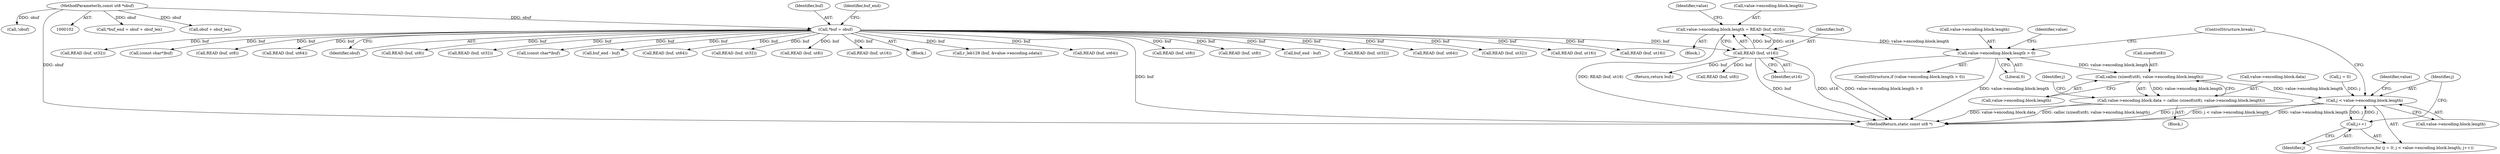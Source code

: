 digraph "0_radare2_2ca9ab45891b6ae8e32b6c28c81eebca059cbe5d_0@API" {
"1000279" [label="(Call,calloc (sizeof(ut8), value->encoding.block.length))"];
"1000261" [label="(Call,value->encoding.block.length > 0)"];
"1000249" [label="(Call,value->encoding.block.length = READ (buf, ut16))"];
"1000257" [label="(Call,READ (buf, ut16))"];
"1000112" [label="(Call,*buf = obuf)"];
"1000103" [label="(MethodParameterIn,const ut8 *obuf)"];
"1000271" [label="(Call,value->encoding.block.data = calloc (sizeof(ut8), value->encoding.block.length))"];
"1000293" [label="(Call,j < value->encoding.block.length)"];
"1000302" [label="(Call,j++)"];
"1000271" [label="(Call,value->encoding.block.data = calloc (sizeof(ut8), value->encoding.block.length))"];
"1000260" [label="(ControlStructure,if (value->encoding.block.length > 0))"];
"1000112" [label="(Call,*buf = obuf)"];
"1000275" [label="(Identifier,value)"];
"1000328" [label="(Call,READ (buf, ut32))"];
"1000445" [label="(Call,(const char*)buf)"];
"1000749" [label="(Call,READ (buf, ut8))"];
"1000782" [label="(Call,READ (buf, ut64))"];
"1000269" [label="(Literal,0)"];
"1000280" [label="(Call,sizeof(ut8))"];
"1000310" [label="(Identifier,value)"];
"1000113" [label="(Identifier,buf)"];
"1000116" [label="(Call,*buf_end = obuf + obuf_len)"];
"1000290" [label="(Call,j = 0)"];
"1000114" [label="(Identifier,obuf)"];
"1000200" [label="(Call,READ (buf, ut8))"];
"1000222" [label="(Call,READ (buf, ut32))"];
"1000318" [label="(ControlStructure,break;)"];
"1000437" [label="(Call,(const char*)buf)"];
"1000293" [label="(Call,j < value->encoding.block.length)"];
"1000702" [label="(Call,buf_end - buf)"];
"1000118" [label="(Call,obuf + obuf_len)"];
"1000233" [label="(Call,READ (buf, ut64))"];
"1000270" [label="(Block,)"];
"1000303" [label="(Identifier,j)"];
"1000632" [label="(Call,READ (buf, ut32))"];
"1000793" [label="(Call,READ (buf, ut8))"];
"1000398" [label="(Call,READ (buf, ut16))"];
"1000249" [label="(Call,value->encoding.block.length = READ (buf, ut16))"];
"1000262" [label="(Call,value->encoding.block.length)"];
"1000279" [label="(Call,calloc (sizeof(ut8), value->encoding.block.length))"];
"1000133" [label="(Call,!obuf)"];
"1000294" [label="(Identifier,j)"];
"1000186" [label="(Block,)"];
"1000103" [label="(MethodParameterIn,const ut8 *obuf)"];
"1000315" [label="(Call,READ (buf, ut8))"];
"1000110" [label="(Block,)"];
"1000614" [label="(Call,r_leb128 (buf, &value->encoding.sdata))"];
"1000738" [label="(Call,READ (buf, ut64))"];
"1000814" [label="(MethodReturn,static const ut8 *)"];
"1000261" [label="(Call,value->encoding.block.length > 0)"];
"1000607" [label="(Call,READ (buf, ut8))"];
"1000289" [label="(ControlStructure,for (j = 0; j < value->encoding.block.length; j++))"];
"1000538" [label="(Call,READ (buf, ut8))"];
"1000302" [label="(Call,j++)"];
"1000295" [label="(Call,value->encoding.block.length)"];
"1000265" [label="(Identifier,value)"];
"1000455" [label="(Call,buf_end - buf)"];
"1000771" [label="(Call,READ (buf, ut32))"];
"1000420" [label="(Call,READ (buf, ut64))"];
"1000282" [label="(Call,value->encoding.block.length)"];
"1000259" [label="(Identifier,ut16)"];
"1000812" [label="(Return,return buf;)"];
"1000409" [label="(Call,READ (buf, ut32))"];
"1000291" [label="(Identifier,j)"];
"1000760" [label="(Call,READ (buf, ut16))"];
"1000250" [label="(Call,value->encoding.block.length)"];
"1000117" [label="(Identifier,buf_end)"];
"1000272" [label="(Call,value->encoding.block.data)"];
"1000257" [label="(Call,READ (buf, ut16))"];
"1000258" [label="(Identifier,buf)"];
"1000211" [label="(Call,READ (buf, ut16))"];
"1000279" -> "1000271"  [label="AST: "];
"1000279" -> "1000282"  [label="CFG: "];
"1000280" -> "1000279"  [label="AST: "];
"1000282" -> "1000279"  [label="AST: "];
"1000271" -> "1000279"  [label="CFG: "];
"1000279" -> "1000271"  [label="DDG: value->encoding.block.length"];
"1000261" -> "1000279"  [label="DDG: value->encoding.block.length"];
"1000279" -> "1000293"  [label="DDG: value->encoding.block.length"];
"1000261" -> "1000260"  [label="AST: "];
"1000261" -> "1000269"  [label="CFG: "];
"1000262" -> "1000261"  [label="AST: "];
"1000269" -> "1000261"  [label="AST: "];
"1000275" -> "1000261"  [label="CFG: "];
"1000318" -> "1000261"  [label="CFG: "];
"1000261" -> "1000814"  [label="DDG: value->encoding.block.length"];
"1000261" -> "1000814"  [label="DDG: value->encoding.block.length > 0"];
"1000249" -> "1000261"  [label="DDG: value->encoding.block.length"];
"1000249" -> "1000186"  [label="AST: "];
"1000249" -> "1000257"  [label="CFG: "];
"1000250" -> "1000249"  [label="AST: "];
"1000257" -> "1000249"  [label="AST: "];
"1000265" -> "1000249"  [label="CFG: "];
"1000249" -> "1000814"  [label="DDG: READ (buf, ut16)"];
"1000257" -> "1000249"  [label="DDG: buf"];
"1000257" -> "1000249"  [label="DDG: ut16"];
"1000257" -> "1000259"  [label="CFG: "];
"1000258" -> "1000257"  [label="AST: "];
"1000259" -> "1000257"  [label="AST: "];
"1000257" -> "1000814"  [label="DDG: ut16"];
"1000257" -> "1000814"  [label="DDG: buf"];
"1000112" -> "1000257"  [label="DDG: buf"];
"1000257" -> "1000315"  [label="DDG: buf"];
"1000257" -> "1000812"  [label="DDG: buf"];
"1000112" -> "1000110"  [label="AST: "];
"1000112" -> "1000114"  [label="CFG: "];
"1000113" -> "1000112"  [label="AST: "];
"1000114" -> "1000112"  [label="AST: "];
"1000117" -> "1000112"  [label="CFG: "];
"1000112" -> "1000814"  [label="DDG: buf"];
"1000103" -> "1000112"  [label="DDG: obuf"];
"1000112" -> "1000200"  [label="DDG: buf"];
"1000112" -> "1000211"  [label="DDG: buf"];
"1000112" -> "1000222"  [label="DDG: buf"];
"1000112" -> "1000233"  [label="DDG: buf"];
"1000112" -> "1000328"  [label="DDG: buf"];
"1000112" -> "1000398"  [label="DDG: buf"];
"1000112" -> "1000409"  [label="DDG: buf"];
"1000112" -> "1000420"  [label="DDG: buf"];
"1000112" -> "1000437"  [label="DDG: buf"];
"1000112" -> "1000445"  [label="DDG: buf"];
"1000112" -> "1000455"  [label="DDG: buf"];
"1000112" -> "1000538"  [label="DDG: buf"];
"1000112" -> "1000607"  [label="DDG: buf"];
"1000112" -> "1000614"  [label="DDG: buf"];
"1000112" -> "1000632"  [label="DDG: buf"];
"1000112" -> "1000702"  [label="DDG: buf"];
"1000112" -> "1000738"  [label="DDG: buf"];
"1000112" -> "1000749"  [label="DDG: buf"];
"1000112" -> "1000760"  [label="DDG: buf"];
"1000112" -> "1000771"  [label="DDG: buf"];
"1000112" -> "1000782"  [label="DDG: buf"];
"1000112" -> "1000793"  [label="DDG: buf"];
"1000103" -> "1000102"  [label="AST: "];
"1000103" -> "1000814"  [label="DDG: obuf"];
"1000103" -> "1000116"  [label="DDG: obuf"];
"1000103" -> "1000118"  [label="DDG: obuf"];
"1000103" -> "1000133"  [label="DDG: obuf"];
"1000271" -> "1000270"  [label="AST: "];
"1000272" -> "1000271"  [label="AST: "];
"1000291" -> "1000271"  [label="CFG: "];
"1000271" -> "1000814"  [label="DDG: value->encoding.block.data"];
"1000271" -> "1000814"  [label="DDG: calloc (sizeof(ut8), value->encoding.block.length)"];
"1000293" -> "1000289"  [label="AST: "];
"1000293" -> "1000295"  [label="CFG: "];
"1000294" -> "1000293"  [label="AST: "];
"1000295" -> "1000293"  [label="AST: "];
"1000310" -> "1000293"  [label="CFG: "];
"1000318" -> "1000293"  [label="CFG: "];
"1000293" -> "1000814"  [label="DDG: j"];
"1000293" -> "1000814"  [label="DDG: j < value->encoding.block.length"];
"1000293" -> "1000814"  [label="DDG: value->encoding.block.length"];
"1000290" -> "1000293"  [label="DDG: j"];
"1000302" -> "1000293"  [label="DDG: j"];
"1000293" -> "1000302"  [label="DDG: j"];
"1000302" -> "1000289"  [label="AST: "];
"1000302" -> "1000303"  [label="CFG: "];
"1000303" -> "1000302"  [label="AST: "];
"1000294" -> "1000302"  [label="CFG: "];
}
